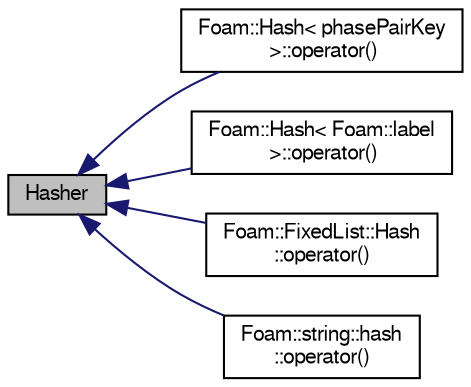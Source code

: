 digraph "Hasher"
{
  bgcolor="transparent";
  edge [fontname="FreeSans",fontsize="10",labelfontname="FreeSans",labelfontsize="10"];
  node [fontname="FreeSans",fontsize="10",shape=record];
  rankdir="LR";
  Node1 [label="Hasher",height=0.2,width=0.4,color="black", fillcolor="grey75", style="filled" fontcolor="black"];
  Node1 -> Node2 [dir="back",color="midnightblue",fontsize="10",style="solid",fontname="FreeSans"];
  Node2 [label="Foam::Hash\< phasePairKey\l \>::operator()",height=0.2,width=0.4,color="black",URL="$a00946.html#a3e144e715c13ca0b90f0427facff04c9"];
  Node1 -> Node3 [dir="back",color="midnightblue",fontsize="10",style="solid",fontname="FreeSans"];
  Node3 [label="Foam::Hash\< Foam::label\l \>::operator()",height=0.2,width=0.4,color="black",URL="$a00950.html#aab73ec227bade46f2233e171e27481ee",tooltip="Incrementally hash a label. "];
  Node1 -> Node4 [dir="back",color="midnightblue",fontsize="10",style="solid",fontname="FreeSans"];
  Node4 [label="Foam::FixedList::Hash\l::operator()",height=0.2,width=0.4,color="black",URL="$a00941.html#a42a7cde4939be6cf73c87d33c5b6f03b"];
  Node1 -> Node5 [dir="back",color="midnightblue",fontsize="10",style="solid",fontname="FreeSans"];
  Node5 [label="Foam::string::hash\l::operator()",height=0.2,width=0.4,color="black",URL="$a00947.html#a8b01354d28ef8d22dce49e0a3ff3b976"];
}
